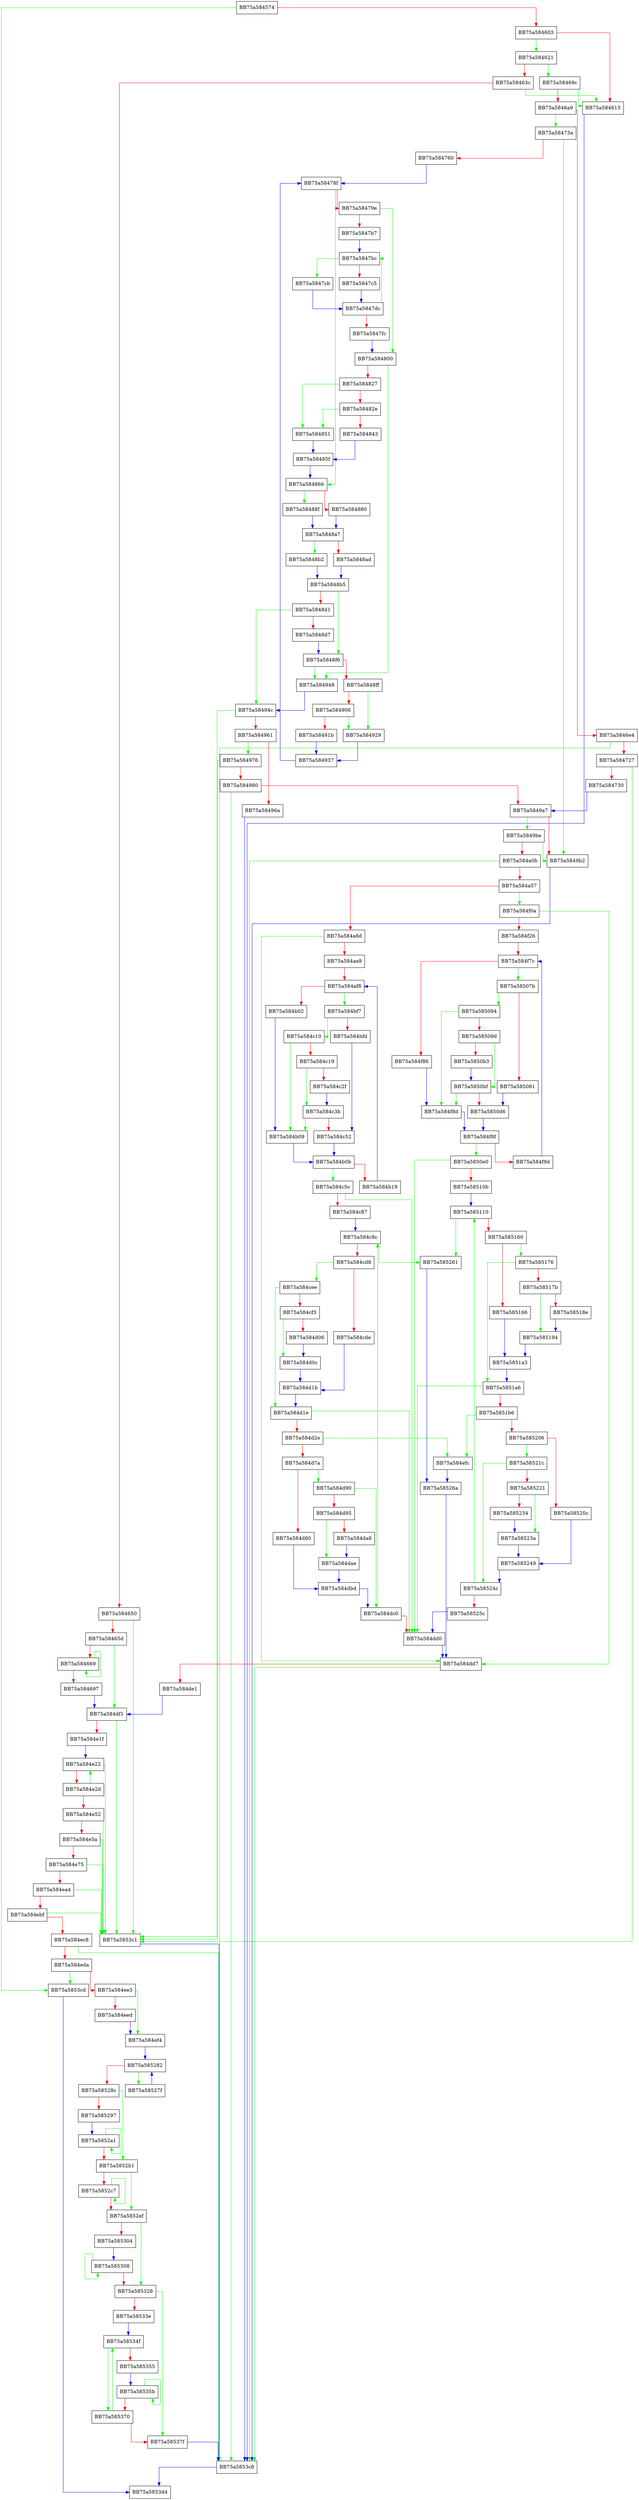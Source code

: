 digraph HUF_readDTableX2_wksp {
  node [shape="box"];
  graph [splines=ortho];
  BB75a584574 -> BB75a5853cd [color="green"];
  BB75a584574 -> BB75a584603 [color="red"];
  BB75a584603 -> BB75a584621 [color="green"];
  BB75a584603 -> BB75a584615 [color="red"];
  BB75a584615 -> BB75a5853c8 [color="blue"];
  BB75a584621 -> BB75a58469c [color="green"];
  BB75a584621 -> BB75a58463c [color="red"];
  BB75a58463c -> BB75a584615 [color="green"];
  BB75a58463c -> BB75a584650 [color="red"];
  BB75a584650 -> BB75a5853c1 [color="green"];
  BB75a584650 -> BB75a58465d [color="red"];
  BB75a58465d -> BB75a584df1 [color="green"];
  BB75a58465d -> BB75a584669 [color="red"];
  BB75a584669 -> BB75a584669 [color="green"];
  BB75a584669 -> BB75a584697 [color="red"];
  BB75a584697 -> BB75a584df1 [color="blue"];
  BB75a58469c -> BB75a584615 [color="green"];
  BB75a58469c -> BB75a5846a9 [color="red"];
  BB75a5846a9 -> BB75a58473a [color="green"];
  BB75a5846a9 -> BB75a5846e4 [color="red"];
  BB75a5846e4 -> BB75a5853c8 [color="green"];
  BB75a5846e4 -> BB75a584727 [color="red"];
  BB75a584727 -> BB75a5853c1 [color="green"];
  BB75a584727 -> BB75a584730 [color="red"];
  BB75a584730 -> BB75a5849a7 [color="blue"];
  BB75a58473a -> BB75a5849b2 [color="green"];
  BB75a58473a -> BB75a584760 [color="red"];
  BB75a584760 -> BB75a58478f [color="blue"];
  BB75a58478f -> BB75a584866 [color="green"];
  BB75a58478f -> BB75a58479e [color="red"];
  BB75a58479e -> BB75a584800 [color="green"];
  BB75a58479e -> BB75a5847b7 [color="red"];
  BB75a5847b7 -> BB75a5847bc [color="blue"];
  BB75a5847bc -> BB75a5847cb [color="green"];
  BB75a5847bc -> BB75a5847c5 [color="red"];
  BB75a5847c5 -> BB75a5847dc [color="blue"];
  BB75a5847cb -> BB75a5847dc [color="blue"];
  BB75a5847dc -> BB75a5847bc [color="green"];
  BB75a5847dc -> BB75a5847fc [color="red"];
  BB75a5847fc -> BB75a584800 [color="blue"];
  BB75a584800 -> BB75a584948 [color="green"];
  BB75a584800 -> BB75a584827 [color="red"];
  BB75a584827 -> BB75a584851 [color="green"];
  BB75a584827 -> BB75a58482e [color="red"];
  BB75a58482e -> BB75a584851 [color="green"];
  BB75a58482e -> BB75a584843 [color="red"];
  BB75a584843 -> BB75a58485f [color="blue"];
  BB75a584851 -> BB75a58485f [color="blue"];
  BB75a58485f -> BB75a584866 [color="blue"];
  BB75a584866 -> BB75a58488f [color="green"];
  BB75a584866 -> BB75a584880 [color="red"];
  BB75a584880 -> BB75a5848a7 [color="blue"];
  BB75a58488f -> BB75a5848a7 [color="blue"];
  BB75a5848a7 -> BB75a5848b2 [color="green"];
  BB75a5848a7 -> BB75a5848ad [color="red"];
  BB75a5848ad -> BB75a5848b5 [color="blue"];
  BB75a5848b2 -> BB75a5848b5 [color="blue"];
  BB75a5848b5 -> BB75a5848f6 [color="green"];
  BB75a5848b5 -> BB75a5848d1 [color="red"];
  BB75a5848d1 -> BB75a58494c [color="green"];
  BB75a5848d1 -> BB75a5848d7 [color="red"];
  BB75a5848d7 -> BB75a5848f6 [color="blue"];
  BB75a5848f6 -> BB75a584948 [color="green"];
  BB75a5848f6 -> BB75a5848ff [color="red"];
  BB75a5848ff -> BB75a584929 [color="green"];
  BB75a5848ff -> BB75a584906 [color="red"];
  BB75a584906 -> BB75a584929 [color="green"];
  BB75a584906 -> BB75a58491b [color="red"];
  BB75a58491b -> BB75a584937 [color="blue"];
  BB75a584929 -> BB75a584937 [color="blue"];
  BB75a584937 -> BB75a58478f [color="blue"];
  BB75a584948 -> BB75a58494c [color="blue"];
  BB75a58494c -> BB75a5853c1 [color="green"];
  BB75a58494c -> BB75a584961 [color="red"];
  BB75a584961 -> BB75a584976 [color="green"];
  BB75a584961 -> BB75a58496a [color="red"];
  BB75a58496a -> BB75a5853c8 [color="blue"];
  BB75a584976 -> BB75a5853c1 [color="green"];
  BB75a584976 -> BB75a584980 [color="red"];
  BB75a584980 -> BB75a5853c8 [color="green"];
  BB75a584980 -> BB75a5849a7 [color="red"];
  BB75a5849a7 -> BB75a5849be [color="green"];
  BB75a5849a7 -> BB75a5849b2 [color="red"];
  BB75a5849b2 -> BB75a5853c8 [color="blue"];
  BB75a5849be -> BB75a5849b2 [color="green"];
  BB75a5849be -> BB75a584a0b [color="red"];
  BB75a584a0b -> BB75a5853c8 [color="green"];
  BB75a584a0b -> BB75a584a57 [color="red"];
  BB75a584a57 -> BB75a584f0a [color="green"];
  BB75a584a57 -> BB75a584a8d [color="red"];
  BB75a584a8d -> BB75a584dd7 [color="green"];
  BB75a584a8d -> BB75a584aa9 [color="red"];
  BB75a584aa9 -> BB75a584af8 [color="red"];
  BB75a584af8 -> BB75a584bf7 [color="green"];
  BB75a584af8 -> BB75a584b02 [color="red"];
  BB75a584b02 -> BB75a584b09 [color="blue"];
  BB75a584b09 -> BB75a584b0b [color="blue"];
  BB75a584b0b -> BB75a584c5c [color="green"];
  BB75a584b0b -> BB75a584b19 [color="red"];
  BB75a584b19 -> BB75a584af8 [color="blue"];
  BB75a584bf7 -> BB75a584c10 [color="green"];
  BB75a584bf7 -> BB75a584bfd [color="red"];
  BB75a584bfd -> BB75a584c52 [color="blue"];
  BB75a584c10 -> BB75a584b09 [color="green"];
  BB75a584c10 -> BB75a584c19 [color="red"];
  BB75a584c19 -> BB75a584c3b [color="green"];
  BB75a584c19 -> BB75a584c2f [color="red"];
  BB75a584c2f -> BB75a584c3b [color="blue"];
  BB75a584c3b -> BB75a584b09 [color="green"];
  BB75a584c3b -> BB75a584c52 [color="red"];
  BB75a584c52 -> BB75a584b0b [color="blue"];
  BB75a584c5c -> BB75a584dd0 [color="green"];
  BB75a584c5c -> BB75a584c87 [color="red"];
  BB75a584c87 -> BB75a584c8c [color="blue"];
  BB75a584c8c -> BB75a585261 [color="green"];
  BB75a584c8c -> BB75a584cd8 [color="red"];
  BB75a584cd8 -> BB75a584cee [color="green"];
  BB75a584cd8 -> BB75a584cde [color="red"];
  BB75a584cde -> BB75a584d1b [color="blue"];
  BB75a584cee -> BB75a584d1e [color="green"];
  BB75a584cee -> BB75a584cf3 [color="red"];
  BB75a584cf3 -> BB75a584d0c [color="green"];
  BB75a584cf3 -> BB75a584d06 [color="red"];
  BB75a584d06 -> BB75a584d0c [color="blue"];
  BB75a584d0c -> BB75a584d1b [color="blue"];
  BB75a584d1b -> BB75a584d1e [color="blue"];
  BB75a584d1e -> BB75a584dd0 [color="green"];
  BB75a584d1e -> BB75a584d2e [color="red"];
  BB75a584d2e -> BB75a584efc [color="green"];
  BB75a584d2e -> BB75a584d7a [color="red"];
  BB75a584d7a -> BB75a584d90 [color="green"];
  BB75a584d7a -> BB75a584d80 [color="red"];
  BB75a584d80 -> BB75a584dbd [color="blue"];
  BB75a584d90 -> BB75a584dc0 [color="green"];
  BB75a584d90 -> BB75a584d95 [color="red"];
  BB75a584d95 -> BB75a584dae [color="green"];
  BB75a584d95 -> BB75a584da8 [color="red"];
  BB75a584da8 -> BB75a584dae [color="blue"];
  BB75a584dae -> BB75a584dbd [color="blue"];
  BB75a584dbd -> BB75a584dc0 [color="blue"];
  BB75a584dc0 -> BB75a584c8c [color="green"];
  BB75a584dc0 -> BB75a584dd0 [color="red"];
  BB75a584dd0 -> BB75a584dd7 [color="blue"];
  BB75a584dd7 -> BB75a5853c8 [color="green"];
  BB75a584dd7 -> BB75a584de1 [color="red"];
  BB75a584de1 -> BB75a584df1 [color="blue"];
  BB75a584df1 -> BB75a5853c1 [color="green"];
  BB75a584df1 -> BB75a584e1f [color="red"];
  BB75a584e1f -> BB75a584e22 [color="blue"];
  BB75a584e22 -> BB75a5853c1 [color="green"];
  BB75a584e22 -> BB75a584e2d [color="red"];
  BB75a584e2d -> BB75a584e22 [color="green"];
  BB75a584e2d -> BB75a584e52 [color="red"];
  BB75a584e52 -> BB75a5853c1 [color="green"];
  BB75a584e52 -> BB75a584e5a [color="red"];
  BB75a584e5a -> BB75a5853c1 [color="green"];
  BB75a584e5a -> BB75a584e75 [color="red"];
  BB75a584e75 -> BB75a5853c1 [color="green"];
  BB75a584e75 -> BB75a584ea4 [color="red"];
  BB75a584ea4 -> BB75a5853c1 [color="green"];
  BB75a584ea4 -> BB75a584ebf [color="red"];
  BB75a584ebf -> BB75a5853c1 [color="green"];
  BB75a584ebf -> BB75a584ec8 [color="red"];
  BB75a584ec8 -> BB75a5853c8 [color="green"];
  BB75a584ec8 -> BB75a584eda [color="red"];
  BB75a584eda -> BB75a5853cd [color="green"];
  BB75a584eda -> BB75a584ee3 [color="red"];
  BB75a584ee3 -> BB75a584ef4 [color="green"];
  BB75a584ee3 -> BB75a584eed [color="red"];
  BB75a584eed -> BB75a584ef4 [color="blue"];
  BB75a584ef4 -> BB75a585282 [color="blue"];
  BB75a584efc -> BB75a58526a [color="blue"];
  BB75a584f0a -> BB75a584dd7 [color="green"];
  BB75a584f0a -> BB75a584f26 [color="red"];
  BB75a584f26 -> BB75a584f7c [color="red"];
  BB75a584f7c -> BB75a58507b [color="green"];
  BB75a584f7c -> BB75a584f86 [color="red"];
  BB75a584f86 -> BB75a584f8d [color="blue"];
  BB75a584f8d -> BB75a584f8f [color="blue"];
  BB75a584f8f -> BB75a5850e0 [color="green"];
  BB75a584f8f -> BB75a584f9d [color="red"];
  BB75a584f9d -> BB75a584f7c [color="blue"];
  BB75a58507b -> BB75a585094 [color="green"];
  BB75a58507b -> BB75a585081 [color="red"];
  BB75a585081 -> BB75a5850d6 [color="blue"];
  BB75a585094 -> BB75a584f8d [color="green"];
  BB75a585094 -> BB75a58509d [color="red"];
  BB75a58509d -> BB75a5850bf [color="green"];
  BB75a58509d -> BB75a5850b3 [color="red"];
  BB75a5850b3 -> BB75a5850bf [color="blue"];
  BB75a5850bf -> BB75a584f8d [color="green"];
  BB75a5850bf -> BB75a5850d6 [color="red"];
  BB75a5850d6 -> BB75a584f8f [color="blue"];
  BB75a5850e0 -> BB75a584dd0 [color="green"];
  BB75a5850e0 -> BB75a58510b [color="red"];
  BB75a58510b -> BB75a585110 [color="blue"];
  BB75a585110 -> BB75a585261 [color="green"];
  BB75a585110 -> BB75a585160 [color="red"];
  BB75a585160 -> BB75a585176 [color="green"];
  BB75a585160 -> BB75a585166 [color="red"];
  BB75a585166 -> BB75a5851a3 [color="blue"];
  BB75a585176 -> BB75a5851a6 [color="green"];
  BB75a585176 -> BB75a58517b [color="red"];
  BB75a58517b -> BB75a585194 [color="green"];
  BB75a58517b -> BB75a58518e [color="red"];
  BB75a58518e -> BB75a585194 [color="blue"];
  BB75a585194 -> BB75a5851a3 [color="blue"];
  BB75a5851a3 -> BB75a5851a6 [color="blue"];
  BB75a5851a6 -> BB75a584dd0 [color="green"];
  BB75a5851a6 -> BB75a5851b6 [color="red"];
  BB75a5851b6 -> BB75a584efc [color="green"];
  BB75a5851b6 -> BB75a585206 [color="red"];
  BB75a585206 -> BB75a58521c [color="green"];
  BB75a585206 -> BB75a58520c [color="red"];
  BB75a58520c -> BB75a585249 [color="blue"];
  BB75a58521c -> BB75a58524c [color="green"];
  BB75a58521c -> BB75a585221 [color="red"];
  BB75a585221 -> BB75a58523a [color="green"];
  BB75a585221 -> BB75a585234 [color="red"];
  BB75a585234 -> BB75a58523a [color="blue"];
  BB75a58523a -> BB75a585249 [color="blue"];
  BB75a585249 -> BB75a58524c [color="blue"];
  BB75a58524c -> BB75a585110 [color="green"];
  BB75a58524c -> BB75a58525c [color="red"];
  BB75a58525c -> BB75a584dd0 [color="blue"];
  BB75a585261 -> BB75a58526a [color="blue"];
  BB75a58526a -> BB75a584dd7 [color="blue"];
  BB75a58527f -> BB75a585282 [color="blue"];
  BB75a585282 -> BB75a58527f [color="green"];
  BB75a585282 -> BB75a58528c [color="red"];
  BB75a58528c -> BB75a5852b1 [color="green"];
  BB75a58528c -> BB75a585297 [color="red"];
  BB75a585297 -> BB75a5852a1 [color="blue"];
  BB75a5852a1 -> BB75a5852a1 [color="green"];
  BB75a5852a1 -> BB75a5852b1 [color="red"];
  BB75a5852b1 -> BB75a5852ef [color="green"];
  BB75a5852b1 -> BB75a5852c7 [color="red"];
  BB75a5852c7 -> BB75a5852c7 [color="green"];
  BB75a5852c7 -> BB75a5852ef [color="red"];
  BB75a5852ef -> BB75a585328 [color="green"];
  BB75a5852ef -> BB75a585304 [color="red"];
  BB75a585304 -> BB75a585308 [color="blue"];
  BB75a585308 -> BB75a585308 [color="green"];
  BB75a585308 -> BB75a585328 [color="red"];
  BB75a585328 -> BB75a58537f [color="green"];
  BB75a585328 -> BB75a58533e [color="red"];
  BB75a58533e -> BB75a58534f [color="blue"];
  BB75a58534f -> BB75a585370 [color="green"];
  BB75a58534f -> BB75a585355 [color="red"];
  BB75a585355 -> BB75a58535b [color="blue"];
  BB75a58535b -> BB75a58535b [color="green"];
  BB75a58535b -> BB75a585370 [color="red"];
  BB75a585370 -> BB75a58534f [color="green"];
  BB75a585370 -> BB75a58537f [color="red"];
  BB75a58537f -> BB75a5853c8 [color="blue"];
  BB75a5853c1 -> BB75a5853c8 [color="blue"];
  BB75a5853c8 -> BB75a5853d4 [color="blue"];
  BB75a5853cd -> BB75a5853d4 [color="blue"];
}